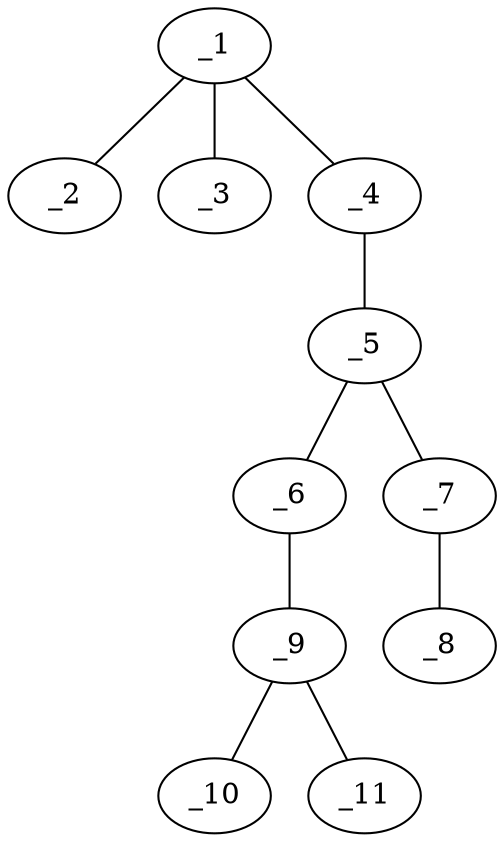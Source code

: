 graph molid672441 {
	_1	 [charge=0,
		chem=1,
		symbol="C  ",
		x="6.3301",
		y="0.5"];
	_2	 [charge=0,
		chem=1,
		symbol="C  ",
		x="7.1962",
		y=1];
	_1 -- _2	 [valence=1];
	_3	 [charge=0,
		chem=1,
		symbol="C  ",
		x="6.3301",
		y="-0.5"];
	_1 -- _3	 [valence=1];
	_4	 [charge=0,
		chem=4,
		symbol="N  ",
		x="5.4641",
		y=1];
	_1 -- _4	 [valence=1];
	_5	 [charge=0,
		chem=1,
		symbol="C  ",
		x="4.5981",
		y="0.5"];
	_4 -- _5	 [valence=2];
	_6	 [charge=0,
		chem=4,
		symbol="N  ",
		x="3.7321",
		y=1];
	_5 -- _6	 [valence=1];
	_7	 [charge=0,
		chem=2,
		symbol="O  ",
		x="4.5981",
		y="-0.5"];
	_5 -- _7	 [valence=1];
	_9	 [charge=0,
		chem=1,
		symbol="C  ",
		x="2.866",
		y="0.5"];
	_6 -- _9	 [valence=1];
	_8	 [charge=0,
		chem=1,
		symbol="C  ",
		x="3.7321",
		y="-1"];
	_7 -- _8	 [valence=1];
	_10	 [charge=0,
		chem=1,
		symbol="C  ",
		x=2,
		y=1];
	_9 -- _10	 [valence=1];
	_11	 [charge=0,
		chem=1,
		symbol="C  ",
		x="2.866",
		y="-0.5"];
	_9 -- _11	 [valence=1];
}
